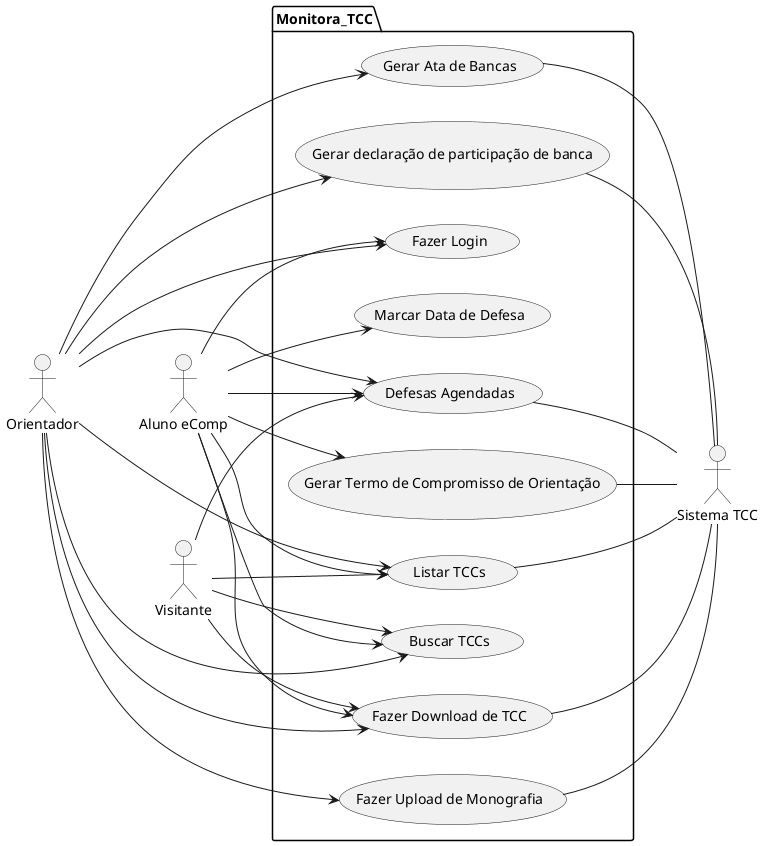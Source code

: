 @startuml casosdeuso
left to right direction

"Aluno eComp" as Aluno
"Orientador" as Prof
"Visitante" as Visit

"Sistema TCC" as Sist


package Monitora_TCC {
"Gerar declaração de participação de banca" as (Participacao)
"Listar TCCs" as (Listar)
"Buscar TCCs" as (Buscar)
"Fazer Download de TCC" as (Download)
"Fazer Login" as (Login)
"Marcar Data de Defesa" as (Data)
"Fazer Upload de Monografia" as (Upload)
"Gerar Ata de Bancas" as (Atas)
"Defesas Agendadas" as (Agendar)
"Gerar Termo de Compromisso de Orientação" as (Compromisso)
}

:Prof: ---> (Listar)
:Prof: ---> (Download)
:Prof: ---> (Buscar)
:Prof: ---> (Participacao)
:Prof: ---> (Upload)
:Prof: ---> (Atas)
:Prof: ---> (Login)
:Prof: ---> (Agendar)

:Aluno: --> (Listar)
:Aluno: --> (Download)
:Aluno: --> (Agendar)
:Aluno: --> (Buscar)
:Aluno: --> (Login)
:Aluno: --> (Data)
:Aluno: --> (Compromisso)

:Visit: --> (Listar)
:Visit: --> (Download)
:Visit: --> (Agendar)
:Visit: --> (Buscar)

(Participacao) -- :Sist:
(Upload) -- :Sist:
(Listar) -- :Sist:
(Download) -- :Sist:
(Compromisso) -- :Sist:
(Agendar) -- :Sist:
(Atas) -- :Sist:

@enduml